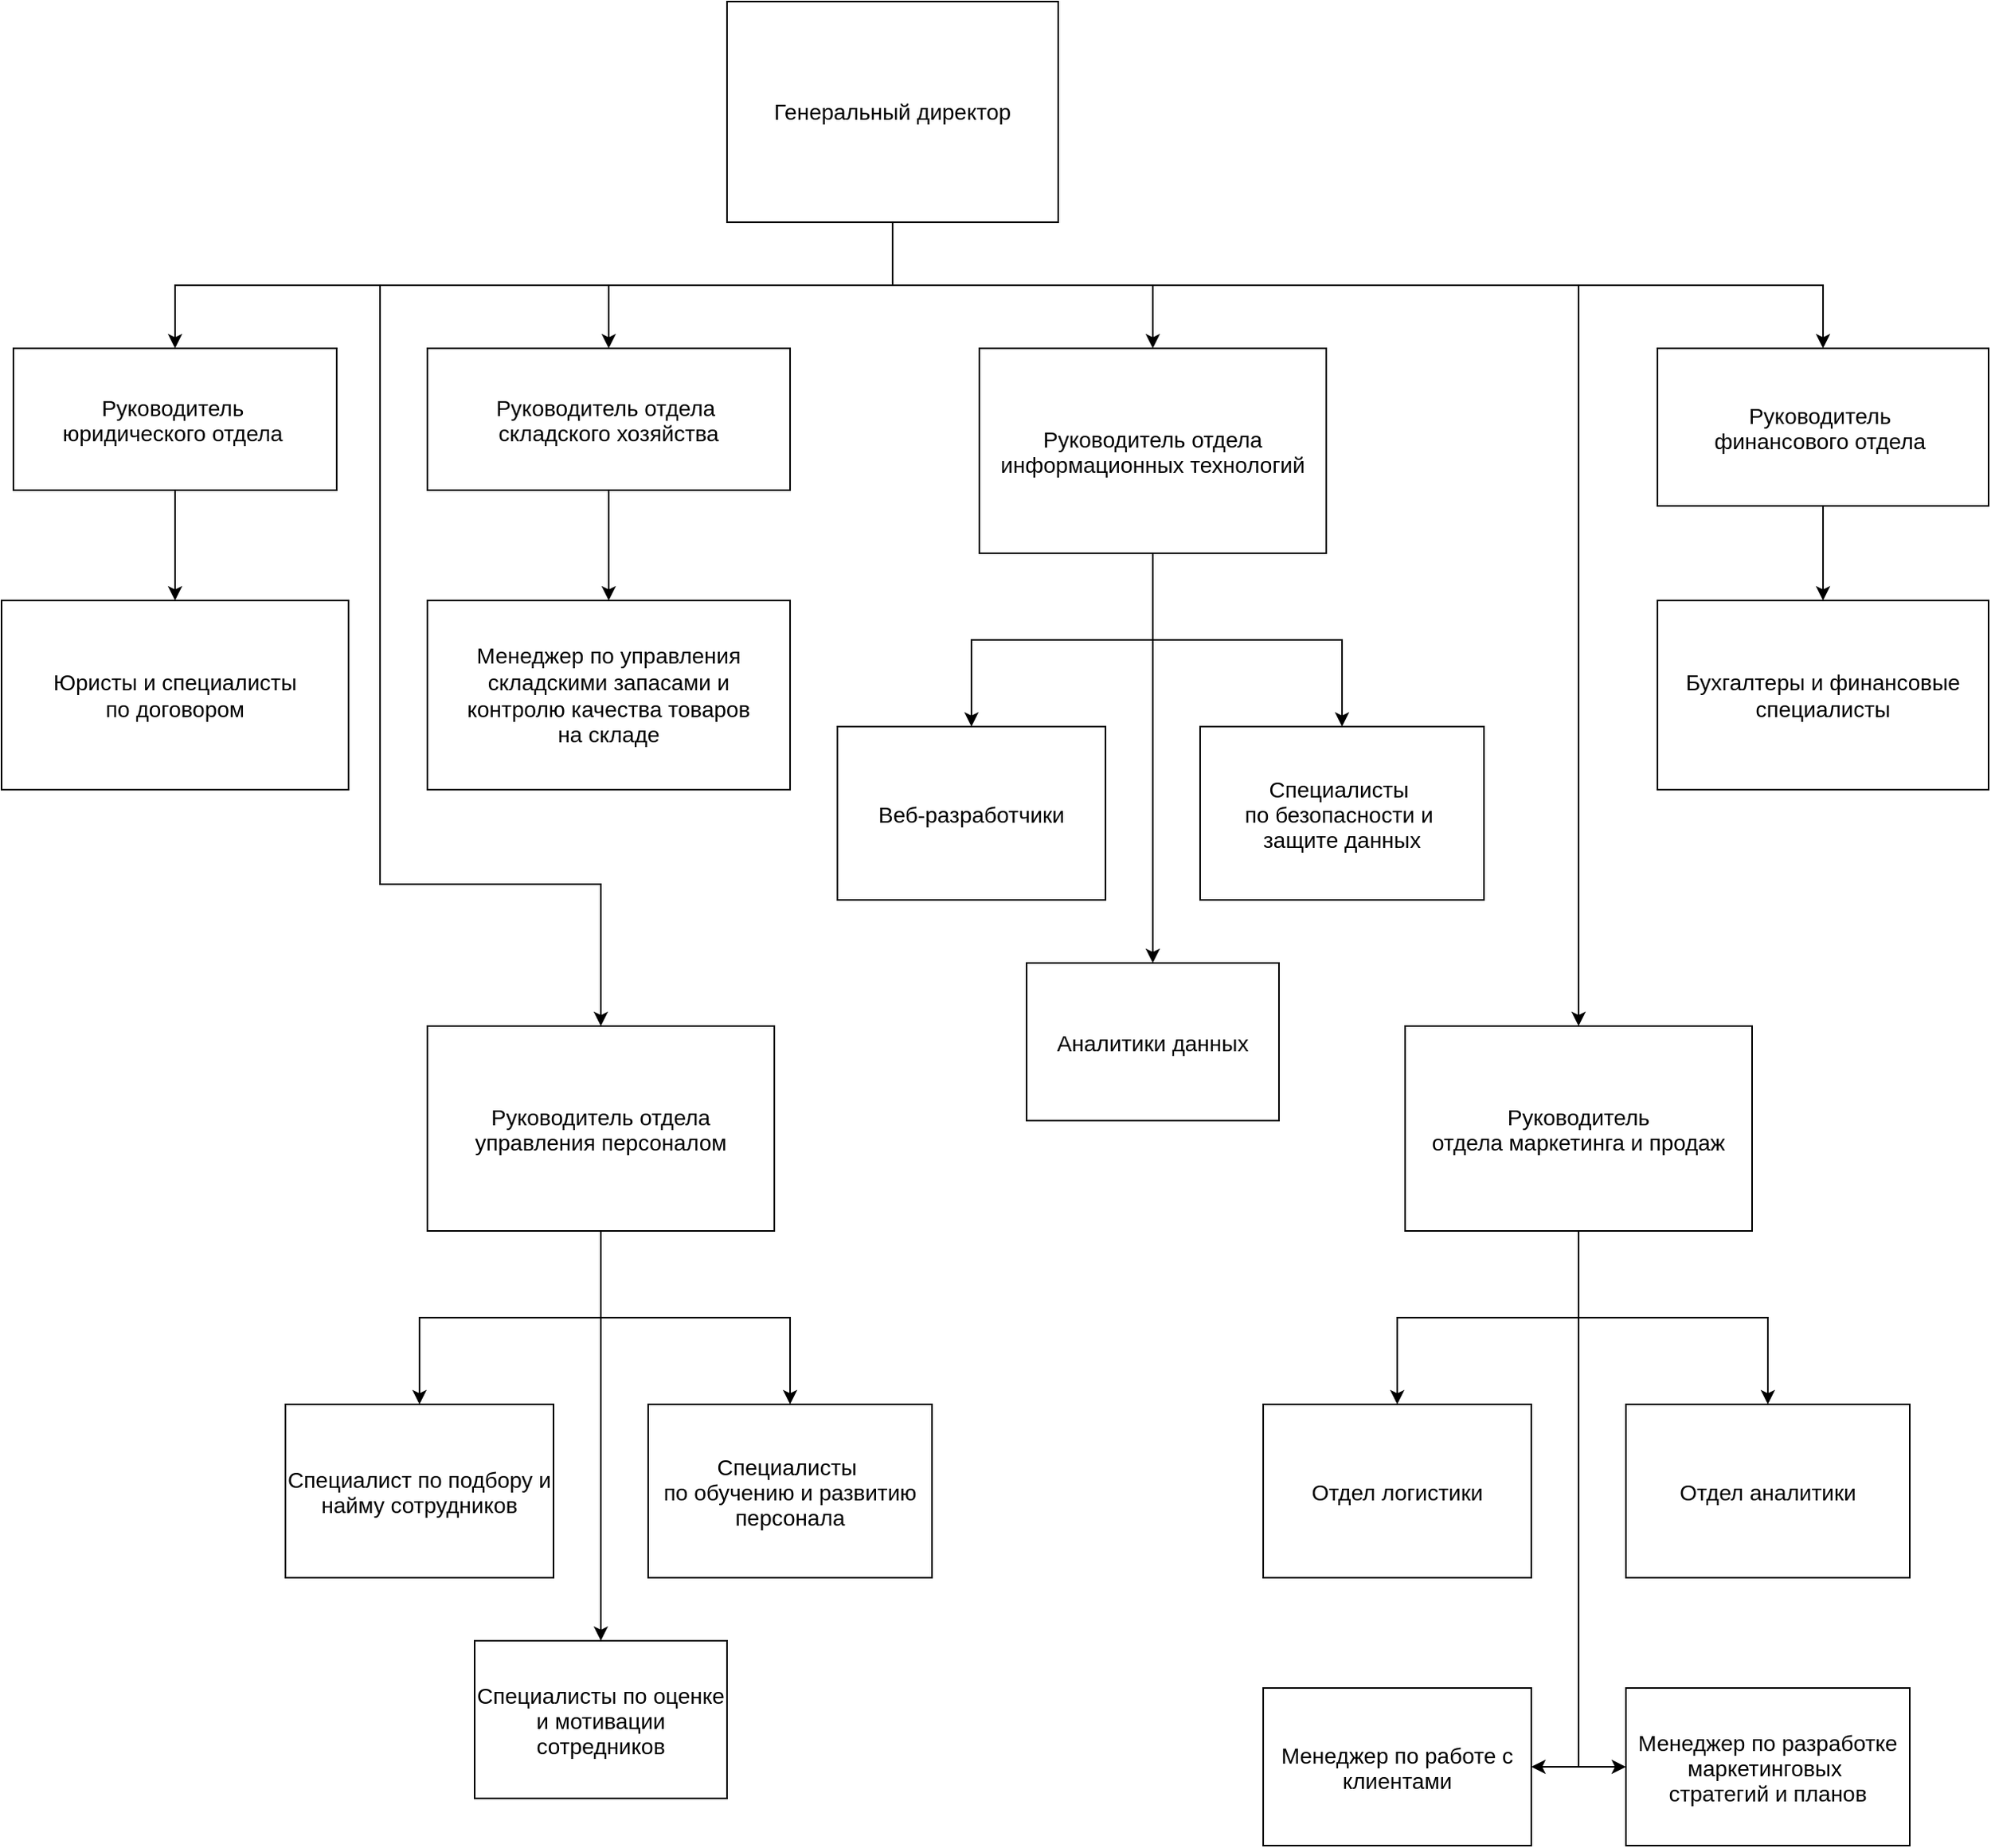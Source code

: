 <mxfile version="22.0.5" type="device">
  <diagram name="Page-1" id="xjinkibeca41BEJ5-BeV">
    <mxGraphModel dx="3413" dy="1520" grid="1" gridSize="10" guides="1" tooltips="1" connect="1" arrows="1" fold="1" page="1" pageScale="1" pageWidth="827" pageHeight="1169" math="0" shadow="0">
      <root>
        <mxCell id="0" />
        <mxCell id="1" parent="0" />
        <mxCell id="qcLnhiaNuownanJ0S5ME-5" style="edgeStyle=orthogonalEdgeStyle;rounded=0;orthogonalLoop=1;jettySize=auto;html=1;exitX=0.5;exitY=1;exitDx=0;exitDy=0;entryX=0.5;entryY=0;entryDx=0;entryDy=0;fontSize=14;" edge="1" parent="1" source="qcLnhiaNuownanJ0S5ME-1" target="qcLnhiaNuownanJ0S5ME-2">
          <mxGeometry relative="1" as="geometry" />
        </mxCell>
        <mxCell id="qcLnhiaNuownanJ0S5ME-12" style="edgeStyle=orthogonalEdgeStyle;rounded=0;orthogonalLoop=1;jettySize=auto;html=1;exitX=0.5;exitY=1;exitDx=0;exitDy=0;entryX=0.5;entryY=0;entryDx=0;entryDy=0;fontSize=14;" edge="1" parent="1" source="qcLnhiaNuownanJ0S5ME-1" target="qcLnhiaNuownanJ0S5ME-10">
          <mxGeometry relative="1" as="geometry" />
        </mxCell>
        <mxCell id="qcLnhiaNuownanJ0S5ME-13" style="edgeStyle=orthogonalEdgeStyle;rounded=0;orthogonalLoop=1;jettySize=auto;html=1;exitX=0.5;exitY=1;exitDx=0;exitDy=0;entryX=0.5;entryY=0;entryDx=0;entryDy=0;fontSize=14;" edge="1" parent="1" source="qcLnhiaNuownanJ0S5ME-1" target="qcLnhiaNuownanJ0S5ME-7">
          <mxGeometry relative="1" as="geometry" />
        </mxCell>
        <mxCell id="qcLnhiaNuownanJ0S5ME-18" style="edgeStyle=orthogonalEdgeStyle;rounded=0;orthogonalLoop=1;jettySize=auto;html=1;exitX=0.5;exitY=1;exitDx=0;exitDy=0;entryX=0.5;entryY=0;entryDx=0;entryDy=0;fontSize=14;" edge="1" parent="1" source="qcLnhiaNuownanJ0S5ME-1" target="qcLnhiaNuownanJ0S5ME-14">
          <mxGeometry relative="1" as="geometry" />
        </mxCell>
        <mxCell id="qcLnhiaNuownanJ0S5ME-31" style="edgeStyle=orthogonalEdgeStyle;rounded=0;orthogonalLoop=1;jettySize=auto;html=1;exitX=0.5;exitY=1;exitDx=0;exitDy=0;entryX=0.5;entryY=0;entryDx=0;entryDy=0;fontSize=14;" edge="1" parent="1" source="qcLnhiaNuownanJ0S5ME-1" target="qcLnhiaNuownanJ0S5ME-25">
          <mxGeometry relative="1" as="geometry">
            <Array as="points">
              <mxPoint x="325" y="510" />
              <mxPoint x="760" y="510" />
            </Array>
          </mxGeometry>
        </mxCell>
        <mxCell id="qcLnhiaNuownanJ0S5ME-39" style="edgeStyle=orthogonalEdgeStyle;rounded=0;orthogonalLoop=1;jettySize=auto;html=1;exitX=0.5;exitY=1;exitDx=0;exitDy=0;entryX=0.5;entryY=0;entryDx=0;entryDy=0;fontSize=14;" edge="1" parent="1" source="qcLnhiaNuownanJ0S5ME-1" target="qcLnhiaNuownanJ0S5ME-35">
          <mxGeometry relative="1" as="geometry">
            <Array as="points">
              <mxPoint x="325" y="510" />
              <mxPoint y="510" />
              <mxPoint y="890" />
              <mxPoint x="140" y="890" />
            </Array>
          </mxGeometry>
        </mxCell>
        <mxCell id="qcLnhiaNuownanJ0S5ME-1" value="&lt;font style=&quot;font-size: 14px;&quot;&gt;Генеральный директор&lt;/font&gt;" style="rounded=0;whiteSpace=wrap;html=1;fontSize=14;" vertex="1" parent="1">
          <mxGeometry x="220" y="330" width="210" height="140" as="geometry" />
        </mxCell>
        <mxCell id="qcLnhiaNuownanJ0S5ME-4" style="edgeStyle=orthogonalEdgeStyle;rounded=0;orthogonalLoop=1;jettySize=auto;html=1;exitX=0.5;exitY=1;exitDx=0;exitDy=0;fontSize=14;" edge="1" parent="1" source="qcLnhiaNuownanJ0S5ME-2" target="qcLnhiaNuownanJ0S5ME-3">
          <mxGeometry relative="1" as="geometry" />
        </mxCell>
        <mxCell id="qcLnhiaNuownanJ0S5ME-2" value="&lt;p style=&quot;margin: 0px; font-style: normal; font-variant-caps: normal; font-stretch: normal; line-height: normal; font-size-adjust: none; font-kerning: auto; font-variant-alternates: normal; font-variant-ligatures: normal; font-variant-numeric: normal; font-variant-east-asian: normal; font-variant-position: normal; font-feature-settings: normal; font-optical-sizing: auto; font-variation-settings: normal; font-size: 14px;&quot;&gt;&lt;font style=&quot;font-size: 14px;&quot;&gt;Руководитель отдела&amp;nbsp;&lt;/font&gt;&lt;/p&gt;&lt;p style=&quot;margin: 0px; font-style: normal; font-variant-caps: normal; font-stretch: normal; line-height: normal; font-size-adjust: none; font-kerning: auto; font-variant-alternates: normal; font-variant-ligatures: normal; font-variant-numeric: normal; font-variant-east-asian: normal; font-variant-position: normal; font-feature-settings: normal; font-optical-sizing: auto; font-variation-settings: normal; font-size: 14px;&quot;&gt;&lt;font style=&quot;font-size: 14px;&quot;&gt;складского хозяйства&lt;/font&gt;&lt;/p&gt;" style="rounded=0;whiteSpace=wrap;html=1;fontSize=14;" vertex="1" parent="1">
          <mxGeometry x="30" y="550" width="230" height="90" as="geometry" />
        </mxCell>
        <mxCell id="qcLnhiaNuownanJ0S5ME-3" value="&lt;font style=&quot;font-size: 14px;&quot;&gt;Менеджер по управления &lt;br style=&quot;font-size: 14px;&quot;&gt;складскими запасами и &lt;br style=&quot;font-size: 14px;&quot;&gt;контролю качества товаров &lt;br style=&quot;font-size: 14px;&quot;&gt;на складе&lt;/font&gt;" style="rounded=0;whiteSpace=wrap;html=1;fontSize=14;" vertex="1" parent="1">
          <mxGeometry x="30" y="710" width="230" height="120" as="geometry" />
        </mxCell>
        <mxCell id="qcLnhiaNuownanJ0S5ME-6" style="edgeStyle=orthogonalEdgeStyle;rounded=0;orthogonalLoop=1;jettySize=auto;html=1;exitX=0.5;exitY=1;exitDx=0;exitDy=0;fontSize=14;" edge="1" source="qcLnhiaNuownanJ0S5ME-7" target="qcLnhiaNuownanJ0S5ME-8" parent="1">
          <mxGeometry relative="1" as="geometry" />
        </mxCell>
        <mxCell id="qcLnhiaNuownanJ0S5ME-7" value="&lt;p style=&quot;margin: 0px; font-style: normal; font-variant-caps: normal; font-stretch: normal; line-height: normal; font-size-adjust: none; font-kerning: auto; font-variant-alternates: normal; font-variant-ligatures: normal; font-variant-numeric: normal; font-variant-east-asian: normal; font-variant-position: normal; font-feature-settings: normal; font-optical-sizing: auto; font-variation-settings: normal; font-size: 14px;&quot;&gt;Руководитель&amp;nbsp;&lt;/p&gt;&lt;p style=&quot;margin: 0px; font-style: normal; font-variant-caps: normal; font-stretch: normal; line-height: normal; font-size-adjust: none; font-kerning: auto; font-variant-alternates: normal; font-variant-ligatures: normal; font-variant-numeric: normal; font-variant-east-asian: normal; font-variant-position: normal; font-feature-settings: normal; font-optical-sizing: auto; font-variation-settings: normal; font-size: 14px;&quot;&gt;финансового отдела&amp;nbsp;&lt;/p&gt;" style="rounded=0;whiteSpace=wrap;html=1;fontSize=14;" vertex="1" parent="1">
          <mxGeometry x="810" y="550" width="210" height="100" as="geometry" />
        </mxCell>
        <mxCell id="qcLnhiaNuownanJ0S5ME-8" value="&lt;font style=&quot;font-size: 14px;&quot;&gt;Бухгалтеры и финансовые специалисты&lt;/font&gt;" style="rounded=0;whiteSpace=wrap;html=1;fontSize=14;" vertex="1" parent="1">
          <mxGeometry x="810" y="710" width="210" height="120" as="geometry" />
        </mxCell>
        <mxCell id="qcLnhiaNuownanJ0S5ME-9" style="edgeStyle=orthogonalEdgeStyle;rounded=0;orthogonalLoop=1;jettySize=auto;html=1;exitX=0.5;exitY=1;exitDx=0;exitDy=0;fontSize=14;" edge="1" source="qcLnhiaNuownanJ0S5ME-10" target="qcLnhiaNuownanJ0S5ME-11" parent="1">
          <mxGeometry relative="1" as="geometry" />
        </mxCell>
        <mxCell id="qcLnhiaNuownanJ0S5ME-10" value="&lt;p style=&quot;margin: 0px; font-style: normal; font-variant-caps: normal; font-stretch: normal; line-height: normal; font-size-adjust: none; font-kerning: auto; font-variant-alternates: normal; font-variant-ligatures: normal; font-variant-numeric: normal; font-variant-east-asian: normal; font-variant-position: normal; font-feature-settings: normal; font-optical-sizing: auto; font-variation-settings: normal; font-size: 14px;&quot;&gt;&lt;font style=&quot;font-size: 14px;&quot;&gt;Руководитель&amp;nbsp;&lt;/font&gt;&lt;/p&gt;&lt;p style=&quot;margin: 0px; font-style: normal; font-variant-caps: normal; font-stretch: normal; line-height: normal; font-size-adjust: none; font-kerning: auto; font-variant-alternates: normal; font-variant-ligatures: normal; font-variant-numeric: normal; font-variant-east-asian: normal; font-variant-position: normal; font-feature-settings: normal; font-optical-sizing: auto; font-variation-settings: normal; font-size: 14px;&quot;&gt;&lt;font style=&quot;font-size: 14px;&quot;&gt;юридического отдела&amp;nbsp;&lt;/font&gt;&lt;/p&gt;" style="rounded=0;whiteSpace=wrap;html=1;fontSize=14;" vertex="1" parent="1">
          <mxGeometry x="-232.5" y="550" width="205" height="90" as="geometry" />
        </mxCell>
        <mxCell id="qcLnhiaNuownanJ0S5ME-11" value="&lt;font style=&quot;font-size: 14px;&quot;&gt;Юристы и специалисты &lt;br style=&quot;font-size: 14px;&quot;&gt;по договором&lt;/font&gt;" style="rounded=0;whiteSpace=wrap;html=1;fontSize=14;" vertex="1" parent="1">
          <mxGeometry x="-240" y="710" width="220" height="120" as="geometry" />
        </mxCell>
        <mxCell id="qcLnhiaNuownanJ0S5ME-19" style="edgeStyle=orthogonalEdgeStyle;rounded=0;orthogonalLoop=1;jettySize=auto;html=1;exitX=0.5;exitY=1;exitDx=0;exitDy=0;entryX=0.5;entryY=0;entryDx=0;entryDy=0;fontSize=14;" edge="1" parent="1" source="qcLnhiaNuownanJ0S5ME-14" target="qcLnhiaNuownanJ0S5ME-15">
          <mxGeometry relative="1" as="geometry" />
        </mxCell>
        <mxCell id="qcLnhiaNuownanJ0S5ME-20" style="edgeStyle=orthogonalEdgeStyle;rounded=0;orthogonalLoop=1;jettySize=auto;html=1;exitX=0.5;exitY=1;exitDx=0;exitDy=0;entryX=0.5;entryY=0;entryDx=0;entryDy=0;fontSize=14;" edge="1" parent="1" source="qcLnhiaNuownanJ0S5ME-14" target="qcLnhiaNuownanJ0S5ME-17">
          <mxGeometry relative="1" as="geometry" />
        </mxCell>
        <mxCell id="qcLnhiaNuownanJ0S5ME-21" style="edgeStyle=orthogonalEdgeStyle;rounded=0;orthogonalLoop=1;jettySize=auto;html=1;exitX=0.5;exitY=1;exitDx=0;exitDy=0;fontSize=14;" edge="1" parent="1" source="qcLnhiaNuownanJ0S5ME-14" target="qcLnhiaNuownanJ0S5ME-16">
          <mxGeometry relative="1" as="geometry">
            <Array as="points">
              <mxPoint x="490" y="660" />
              <mxPoint x="490" y="660" />
            </Array>
          </mxGeometry>
        </mxCell>
        <mxCell id="qcLnhiaNuownanJ0S5ME-14" value="&lt;p style=&quot;margin: 0px; font-style: normal; font-variant-caps: normal; font-stretch: normal; line-height: normal; font-size-adjust: none; font-kerning: auto; font-variant-alternates: normal; font-variant-ligatures: normal; font-variant-numeric: normal; font-variant-east-asian: normal; font-variant-position: normal; font-feature-settings: normal; font-optical-sizing: auto; font-variation-settings: normal; font-size: 14px;&quot;&gt;&lt;font style=&quot;font-size: 14px;&quot;&gt;Руководитель отдела информационных технологий&lt;/font&gt;&lt;/p&gt;" style="rounded=0;whiteSpace=wrap;html=1;fontSize=14;" vertex="1" parent="1">
          <mxGeometry x="380" y="550" width="220" height="130" as="geometry" />
        </mxCell>
        <mxCell id="qcLnhiaNuownanJ0S5ME-15" value="&lt;p style=&quot;margin: 0px; font-style: normal; font-variant-caps: normal; font-stretch: normal; line-height: normal; font-size-adjust: none; font-kerning: auto; font-variant-alternates: normal; font-variant-ligatures: normal; font-variant-numeric: normal; font-variant-east-asian: normal; font-variant-position: normal; font-feature-settings: normal; font-optical-sizing: auto; font-variation-settings: normal; font-size: 14px;&quot;&gt;&lt;font style=&quot;font-size: 14px;&quot;&gt;Веб-разработчики&lt;/font&gt;&lt;/p&gt;" style="rounded=0;whiteSpace=wrap;html=1;fontSize=14;" vertex="1" parent="1">
          <mxGeometry x="290" y="790" width="170" height="110" as="geometry" />
        </mxCell>
        <mxCell id="qcLnhiaNuownanJ0S5ME-16" value="&lt;p style=&quot;margin: 0px; font-style: normal; font-variant-caps: normal; font-stretch: normal; line-height: normal; font-size-adjust: none; font-kerning: auto; font-variant-alternates: normal; font-variant-ligatures: normal; font-variant-numeric: normal; font-variant-east-asian: normal; font-variant-position: normal; font-feature-settings: normal; font-optical-sizing: auto; font-variation-settings: normal; font-size: 14px;&quot;&gt;&lt;font style=&quot;font-size: 14px;&quot;&gt;Аналитики данных&lt;/font&gt;&lt;/p&gt;" style="rounded=0;whiteSpace=wrap;html=1;fontSize=14;" vertex="1" parent="1">
          <mxGeometry x="410" y="940" width="160" height="100" as="geometry" />
        </mxCell>
        <mxCell id="qcLnhiaNuownanJ0S5ME-17" value="&lt;p style=&quot;margin: 0px; font-style: normal; font-variant-caps: normal; font-stretch: normal; line-height: normal; font-size-adjust: none; font-kerning: auto; font-variant-alternates: normal; font-variant-ligatures: normal; font-variant-numeric: normal; font-variant-east-asian: normal; font-variant-position: normal; font-feature-settings: normal; font-optical-sizing: auto; font-variation-settings: normal; font-size: 14px;&quot;&gt;&lt;font style=&quot;font-size: 14px;&quot;&gt;Специалисты&amp;nbsp;&lt;/font&gt;&lt;/p&gt;&lt;p style=&quot;margin: 0px; font-style: normal; font-variant-caps: normal; font-stretch: normal; line-height: normal; font-size-adjust: none; font-kerning: auto; font-variant-alternates: normal; font-variant-ligatures: normal; font-variant-numeric: normal; font-variant-east-asian: normal; font-variant-position: normal; font-feature-settings: normal; font-optical-sizing: auto; font-variation-settings: normal; font-size: 14px;&quot;&gt;&lt;font style=&quot;font-size: 14px;&quot;&gt;по безопасности и&amp;nbsp;&lt;/font&gt;&lt;/p&gt;&lt;p style=&quot;margin: 0px; font-style: normal; font-variant-caps: normal; font-stretch: normal; line-height: normal; font-size-adjust: none; font-kerning: auto; font-variant-alternates: normal; font-variant-ligatures: normal; font-variant-numeric: normal; font-variant-east-asian: normal; font-variant-position: normal; font-feature-settings: normal; font-optical-sizing: auto; font-variation-settings: normal; font-size: 14px;&quot;&gt;&lt;font style=&quot;font-size: 14px;&quot;&gt;защите данных&lt;/font&gt;&lt;/p&gt;" style="rounded=0;whiteSpace=wrap;html=1;fontSize=14;" vertex="1" parent="1">
          <mxGeometry x="520" y="790" width="180" height="110" as="geometry" />
        </mxCell>
        <mxCell id="qcLnhiaNuownanJ0S5ME-22" style="edgeStyle=orthogonalEdgeStyle;rounded=0;orthogonalLoop=1;jettySize=auto;html=1;exitX=0.5;exitY=1;exitDx=0;exitDy=0;entryX=0.5;entryY=0;entryDx=0;entryDy=0;fontSize=14;" edge="1" source="qcLnhiaNuownanJ0S5ME-25" target="qcLnhiaNuownanJ0S5ME-26" parent="1">
          <mxGeometry relative="1" as="geometry" />
        </mxCell>
        <mxCell id="qcLnhiaNuownanJ0S5ME-23" style="edgeStyle=orthogonalEdgeStyle;rounded=0;orthogonalLoop=1;jettySize=auto;html=1;exitX=0.5;exitY=1;exitDx=0;exitDy=0;entryX=0.5;entryY=0;entryDx=0;entryDy=0;fontSize=14;" edge="1" source="qcLnhiaNuownanJ0S5ME-25" target="qcLnhiaNuownanJ0S5ME-28" parent="1">
          <mxGeometry relative="1" as="geometry" />
        </mxCell>
        <mxCell id="qcLnhiaNuownanJ0S5ME-24" style="edgeStyle=orthogonalEdgeStyle;rounded=0;orthogonalLoop=1;jettySize=auto;html=1;exitX=0.5;exitY=1;exitDx=0;exitDy=0;fontSize=14;" edge="1" source="qcLnhiaNuownanJ0S5ME-25" target="qcLnhiaNuownanJ0S5ME-27" parent="1">
          <mxGeometry relative="1" as="geometry">
            <Array as="points">
              <mxPoint x="760" y="1090" />
              <mxPoint x="760" y="1090" />
            </Array>
          </mxGeometry>
        </mxCell>
        <mxCell id="qcLnhiaNuownanJ0S5ME-30" style="edgeStyle=orthogonalEdgeStyle;rounded=0;orthogonalLoop=1;jettySize=auto;html=1;exitX=0.5;exitY=1;exitDx=0;exitDy=0;entryX=0;entryY=0.5;entryDx=0;entryDy=0;fontSize=14;" edge="1" parent="1" source="qcLnhiaNuownanJ0S5ME-25" target="qcLnhiaNuownanJ0S5ME-29">
          <mxGeometry relative="1" as="geometry" />
        </mxCell>
        <mxCell id="qcLnhiaNuownanJ0S5ME-25" value="&lt;p style=&quot;margin: 0px; font-style: normal; font-variant-caps: normal; font-stretch: normal; line-height: normal; font-size-adjust: none; font-kerning: auto; font-variant-alternates: normal; font-variant-ligatures: normal; font-variant-numeric: normal; font-variant-east-asian: normal; font-variant-position: normal; font-feature-settings: normal; font-optical-sizing: auto; font-variation-settings: normal; font-size: 14px;&quot;&gt;&lt;font style=&quot;font-size: 14px;&quot;&gt;Руководитель&lt;/font&gt;&lt;/p&gt;&lt;p style=&quot;margin: 0px; font-style: normal; font-variant-caps: normal; font-stretch: normal; line-height: normal; font-size-adjust: none; font-kerning: auto; font-variant-alternates: normal; font-variant-ligatures: normal; font-variant-numeric: normal; font-variant-east-asian: normal; font-variant-position: normal; font-feature-settings: normal; font-optical-sizing: auto; font-variation-settings: normal; font-size: 14px;&quot;&gt;&lt;font style=&quot;font-size: 14px;&quot;&gt;отдела маркетинга и продаж&lt;/font&gt;&lt;/p&gt;" style="rounded=0;whiteSpace=wrap;html=1;fontSize=14;" vertex="1" parent="1">
          <mxGeometry x="650" y="980" width="220" height="130" as="geometry" />
        </mxCell>
        <mxCell id="qcLnhiaNuownanJ0S5ME-26" value="&lt;p style=&quot;margin: 0px; font-style: normal; font-variant-caps: normal; font-stretch: normal; line-height: normal; font-size-adjust: none; font-kerning: auto; font-variant-alternates: normal; font-variant-ligatures: normal; font-variant-numeric: normal; font-variant-east-asian: normal; font-variant-position: normal; font-feature-settings: normal; font-optical-sizing: auto; font-variation-settings: normal; font-size: 14px;&quot;&gt;&lt;font style=&quot;font-size: 14px;&quot;&gt;Отдел логистики&lt;/font&gt;&lt;/p&gt;" style="rounded=0;whiteSpace=wrap;html=1;fontSize=14;" vertex="1" parent="1">
          <mxGeometry x="560" y="1220" width="170" height="110" as="geometry" />
        </mxCell>
        <mxCell id="qcLnhiaNuownanJ0S5ME-27" value="&lt;p style=&quot;margin: 0px; font-style: normal; font-variant-caps: normal; font-stretch: normal; line-height: normal; font-size-adjust: none; font-kerning: auto; font-variant-alternates: normal; font-variant-ligatures: normal; font-variant-numeric: normal; font-variant-east-asian: normal; font-variant-position: normal; font-feature-settings: normal; font-optical-sizing: auto; font-variation-settings: normal; font-size: 14px;&quot;&gt;&lt;font style=&quot;font-size: 14px;&quot;&gt;Менеджер по работе с клиентами&lt;/font&gt;&lt;/p&gt;" style="rounded=0;whiteSpace=wrap;html=1;fontSize=14;" vertex="1" parent="1">
          <mxGeometry x="560" y="1400" width="170" height="100" as="geometry" />
        </mxCell>
        <mxCell id="qcLnhiaNuownanJ0S5ME-28" value="&lt;p style=&quot;margin: 0px; font-style: normal; font-variant-caps: normal; font-stretch: normal; line-height: normal; font-size-adjust: none; font-kerning: auto; font-variant-alternates: normal; font-variant-ligatures: normal; font-variant-numeric: normal; font-variant-east-asian: normal; font-variant-position: normal; font-feature-settings: normal; font-optical-sizing: auto; font-variation-settings: normal; font-size: 14px;&quot;&gt;&lt;font style=&quot;font-size: 14px;&quot;&gt;Отдел аналитики&lt;/font&gt;&lt;/p&gt;" style="rounded=0;whiteSpace=wrap;html=1;fontSize=14;" vertex="1" parent="1">
          <mxGeometry x="790" y="1220" width="180" height="110" as="geometry" />
        </mxCell>
        <mxCell id="qcLnhiaNuownanJ0S5ME-29" value="&lt;p style=&quot;margin: 0px; font-style: normal; font-variant-caps: normal; font-stretch: normal; line-height: normal; font-size-adjust: none; font-kerning: auto; font-variant-alternates: normal; font-variant-ligatures: normal; font-variant-numeric: normal; font-variant-east-asian: normal; font-variant-position: normal; font-feature-settings: normal; font-optical-sizing: auto; font-variation-settings: normal; font-size: 14px;&quot;&gt;&lt;font style=&quot;font-size: 14px;&quot;&gt;Менеджер по разработке маркетинговых&amp;nbsp;&lt;/font&gt;&lt;/p&gt;&lt;p style=&quot;margin: 0px; font-style: normal; font-variant-caps: normal; font-stretch: normal; line-height: normal; font-size-adjust: none; font-kerning: auto; font-variant-alternates: normal; font-variant-ligatures: normal; font-variant-numeric: normal; font-variant-east-asian: normal; font-variant-position: normal; font-feature-settings: normal; font-optical-sizing: auto; font-variation-settings: normal; font-size: 14px;&quot;&gt;&lt;font style=&quot;font-size: 14px;&quot;&gt;стратегий и планов&lt;/font&gt;&lt;/p&gt;" style="rounded=0;whiteSpace=wrap;html=1;fontSize=14;" vertex="1" parent="1">
          <mxGeometry x="790" y="1400" width="180" height="100" as="geometry" />
        </mxCell>
        <mxCell id="qcLnhiaNuownanJ0S5ME-32" style="edgeStyle=orthogonalEdgeStyle;rounded=0;orthogonalLoop=1;jettySize=auto;html=1;exitX=0.5;exitY=1;exitDx=0;exitDy=0;entryX=0.5;entryY=0;entryDx=0;entryDy=0;fontSize=14;" edge="1" source="qcLnhiaNuownanJ0S5ME-35" target="qcLnhiaNuownanJ0S5ME-36" parent="1">
          <mxGeometry relative="1" as="geometry" />
        </mxCell>
        <mxCell id="qcLnhiaNuownanJ0S5ME-33" style="edgeStyle=orthogonalEdgeStyle;rounded=0;orthogonalLoop=1;jettySize=auto;html=1;exitX=0.5;exitY=1;exitDx=0;exitDy=0;entryX=0.5;entryY=0;entryDx=0;entryDy=0;fontSize=14;" edge="1" source="qcLnhiaNuownanJ0S5ME-35" target="qcLnhiaNuownanJ0S5ME-38" parent="1">
          <mxGeometry relative="1" as="geometry" />
        </mxCell>
        <mxCell id="qcLnhiaNuownanJ0S5ME-34" style="edgeStyle=orthogonalEdgeStyle;rounded=0;orthogonalLoop=1;jettySize=auto;html=1;exitX=0.5;exitY=1;exitDx=0;exitDy=0;fontSize=14;" edge="1" source="qcLnhiaNuownanJ0S5ME-35" target="qcLnhiaNuownanJ0S5ME-37" parent="1">
          <mxGeometry relative="1" as="geometry">
            <Array as="points">
              <mxPoint x="140" y="1090" />
              <mxPoint x="140" y="1090" />
            </Array>
          </mxGeometry>
        </mxCell>
        <mxCell id="qcLnhiaNuownanJ0S5ME-35" value="&lt;p style=&quot;margin: 0px; font-style: normal; font-variant-caps: normal; font-stretch: normal; line-height: normal; font-size-adjust: none; font-kerning: auto; font-variant-alternates: normal; font-variant-ligatures: normal; font-variant-numeric: normal; font-variant-east-asian: normal; font-variant-position: normal; font-feature-settings: normal; font-optical-sizing: auto; font-variation-settings: normal; font-size: 14px;&quot;&gt;&lt;font style=&quot;font-size: 14px;&quot;&gt;Руководитель отдела управления персоналом&lt;/font&gt;&lt;/p&gt;" style="rounded=0;whiteSpace=wrap;html=1;fontSize=14;" vertex="1" parent="1">
          <mxGeometry x="30" y="980" width="220" height="130" as="geometry" />
        </mxCell>
        <mxCell id="qcLnhiaNuownanJ0S5ME-36" value="&lt;p style=&quot;margin: 0px; font-style: normal; font-variant-caps: normal; font-stretch: normal; line-height: normal; font-size-adjust: none; font-kerning: auto; font-variant-alternates: normal; font-variant-ligatures: normal; font-variant-numeric: normal; font-variant-east-asian: normal; font-variant-position: normal; font-feature-settings: normal; font-optical-sizing: auto; font-variation-settings: normal; font-size: 14px;&quot;&gt;&lt;span style=&quot;font-size: 14px;&quot;&gt;Специалист по подбору и найму сотрудников&lt;/span&gt;&lt;/p&gt;" style="rounded=0;whiteSpace=wrap;html=1;fontSize=14;" vertex="1" parent="1">
          <mxGeometry x="-60" y="1220" width="170" height="110" as="geometry" />
        </mxCell>
        <mxCell id="qcLnhiaNuownanJ0S5ME-37" value="&lt;p style=&quot;margin: 0px; font-style: normal; font-variant-caps: normal; font-stretch: normal; line-height: normal; font-size-adjust: none; font-kerning: auto; font-variant-alternates: normal; font-variant-ligatures: normal; font-variant-numeric: normal; font-variant-east-asian: normal; font-variant-position: normal; font-feature-settings: normal; font-optical-sizing: auto; font-variation-settings: normal; font-size: 14px;&quot;&gt;&lt;font style=&quot;font-size: 14px;&quot;&gt;Специалисты по оценке и мотивации сотредников&lt;/font&gt;&lt;/p&gt;" style="rounded=0;whiteSpace=wrap;html=1;fontSize=14;" vertex="1" parent="1">
          <mxGeometry x="60" y="1370" width="160" height="100" as="geometry" />
        </mxCell>
        <mxCell id="qcLnhiaNuownanJ0S5ME-38" value="&lt;p style=&quot;margin: 0px; font-style: normal; font-variant-caps: normal; font-stretch: normal; line-height: normal; font-size-adjust: none; font-kerning: auto; font-variant-alternates: normal; font-variant-ligatures: normal; font-variant-numeric: normal; font-variant-east-asian: normal; font-variant-position: normal; font-feature-settings: normal; font-optical-sizing: auto; font-variation-settings: normal; font-size: 14px;&quot;&gt;&lt;font style=&quot;font-size: 14px;&quot;&gt;Специалисты&amp;nbsp;&lt;/font&gt;&lt;/p&gt;&lt;p style=&quot;margin: 0px; font-style: normal; font-variant-caps: normal; font-stretch: normal; line-height: normal; font-size-adjust: none; font-kerning: auto; font-variant-alternates: normal; font-variant-ligatures: normal; font-variant-numeric: normal; font-variant-east-asian: normal; font-variant-position: normal; font-feature-settings: normal; font-optical-sizing: auto; font-variation-settings: normal; font-size: 14px;&quot;&gt;&lt;font style=&quot;font-size: 14px;&quot;&gt;по обучению и развитию персонала&lt;/font&gt;&lt;/p&gt;" style="rounded=0;whiteSpace=wrap;html=1;fontSize=14;" vertex="1" parent="1">
          <mxGeometry x="170" y="1220" width="180" height="110" as="geometry" />
        </mxCell>
      </root>
    </mxGraphModel>
  </diagram>
</mxfile>
